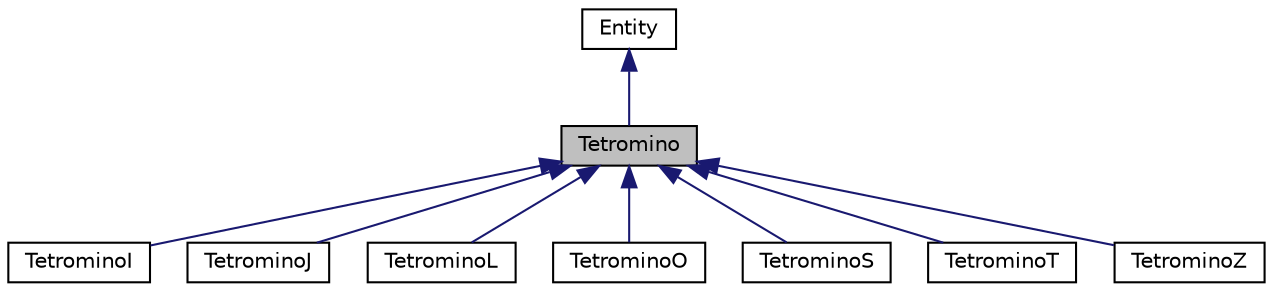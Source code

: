 digraph "Tetromino"
{
 // LATEX_PDF_SIZE
  edge [fontname="Helvetica",fontsize="10",labelfontname="Helvetica",labelfontsize="10"];
  node [fontname="Helvetica",fontsize="10",shape=record];
  Node1 [label="Tetromino",height=0.2,width=0.4,color="black", fillcolor="grey75", style="filled", fontcolor="black",tooltip=" "];
  Node2 -> Node1 [dir="back",color="midnightblue",fontsize="10",style="solid",fontname="Helvetica"];
  Node2 [label="Entity",height=0.2,width=0.4,color="black", fillcolor="white", style="filled",URL="$classEntity.html",tooltip=" "];
  Node1 -> Node3 [dir="back",color="midnightblue",fontsize="10",style="solid",fontname="Helvetica"];
  Node3 [label="TetrominoI",height=0.2,width=0.4,color="black", fillcolor="white", style="filled",URL="$classTetrominoI.html",tooltip=" "];
  Node1 -> Node4 [dir="back",color="midnightblue",fontsize="10",style="solid",fontname="Helvetica"];
  Node4 [label="TetrominoJ",height=0.2,width=0.4,color="black", fillcolor="white", style="filled",URL="$classTetrominoJ.html",tooltip=" "];
  Node1 -> Node5 [dir="back",color="midnightblue",fontsize="10",style="solid",fontname="Helvetica"];
  Node5 [label="TetrominoL",height=0.2,width=0.4,color="black", fillcolor="white", style="filled",URL="$classTetrominoL.html",tooltip=" "];
  Node1 -> Node6 [dir="back",color="midnightblue",fontsize="10",style="solid",fontname="Helvetica"];
  Node6 [label="TetrominoO",height=0.2,width=0.4,color="black", fillcolor="white", style="filled",URL="$classTetrominoO.html",tooltip=" "];
  Node1 -> Node7 [dir="back",color="midnightblue",fontsize="10",style="solid",fontname="Helvetica"];
  Node7 [label="TetrominoS",height=0.2,width=0.4,color="black", fillcolor="white", style="filled",URL="$classTetrominoS.html",tooltip=" "];
  Node1 -> Node8 [dir="back",color="midnightblue",fontsize="10",style="solid",fontname="Helvetica"];
  Node8 [label="TetrominoT",height=0.2,width=0.4,color="black", fillcolor="white", style="filled",URL="$classTetrominoT.html",tooltip=" "];
  Node1 -> Node9 [dir="back",color="midnightblue",fontsize="10",style="solid",fontname="Helvetica"];
  Node9 [label="TetrominoZ",height=0.2,width=0.4,color="black", fillcolor="white", style="filled",URL="$classTetrominoZ.html",tooltip=" "];
}
